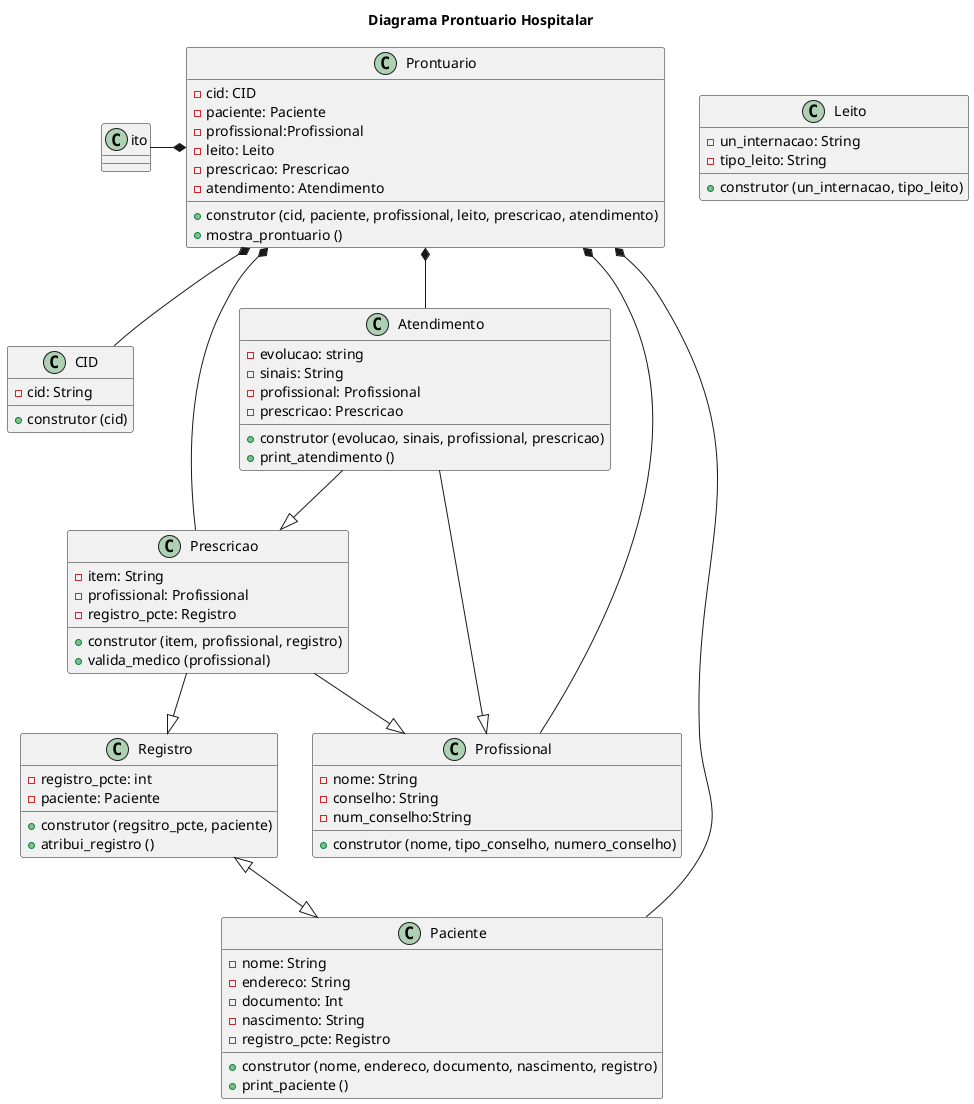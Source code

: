 @startuml Diagrama
title Diagrama Prontuario Hospitalar 

class Registro{ 
    - registro_pcte: int 
    - paciente: Paciente
    + construtor (regsitro_pcte, paciente)
    + atribui_registro ()
}
class CID{
    - cid: String  
    + construtor (cid)
}
class Paciente{
    - nome: String 
    - endereco: String 
    - documento: Int
    - nascimento: String 
    - registro_pcte: Registro
    + construtor (nome, endereco, documento, nascimento, registro)
    + print_paciente ()
}
class Profissional{ 
    - nome: String
    - conselho: String
    - num_conselho:String 
    + construtor (nome, tipo_conselho, numero_conselho)
}
class Leito{
    - un_internacao: String
    - tipo_leito: String
    + construtor (un_internacao, tipo_leito)
}
class Prescricao{
    - item: String
    - profissional: Profissional
    - registro_pcte: Registro
    + construtor (item, profissional, registro)
    + valida_medico (profissional)
}
class Atendimento {
    - evolucao: string 
    - sinais: String
    - profissional: Profissional
    - prescricao: Prescricao
    + construtor (evolucao, sinais, profissional, prescricao)
    + print_atendimento ()
}
class Prontuario{ 
    - cid: CID 
    - paciente: Paciente
    - profissional:Profissional
    - leito: Leito
    - prescricao: Prescricao
    - atendimento: Atendimento
    + construtor (cid, paciente, profissional, leito, prescricao, atendimento)
    + mostra_prontuario ()
}    

Prontuario*--CID
Prontuario*--Paciente
Prontuario*--Prescricao 
Prontuario*--Profissional
Prontuario*--Leito
Prontuario*--Atendimento
Atendimento --|> Profissional
Atendimento --|>Prescricao
Registro <|--|>Paciente
Prescricao --|>Profissional
Prescricao --|>Registro
